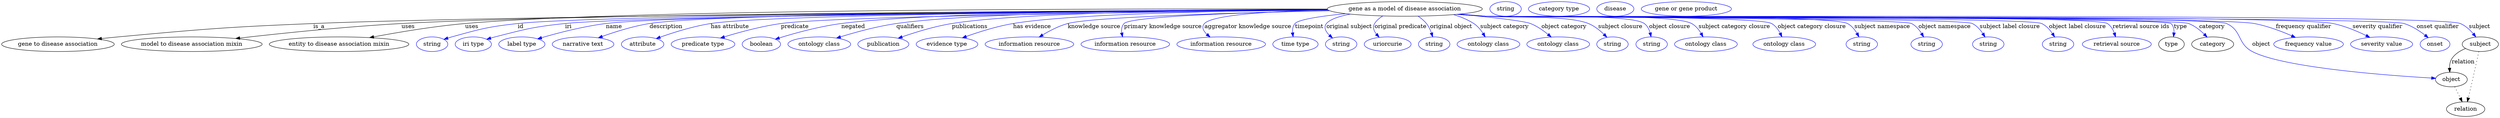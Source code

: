 digraph {
	graph [bb="0,0,6114,283"];
	node [label="\N"];
	"gene as a model of disease association"	[height=0.5,
		label="gene as a model of disease association",
		pos="3435.8,265",
		width=5.2718];
	"gene to disease association"	[height=0.5,
		pos="137.79,178",
		width=3.8274];
	"gene as a model of disease association" -> "gene to disease association"	[label=is_a,
		lp="777.79,221.5",
		pos="e,234.59,190.84 3247.2,262.9 2721.7,259.61 1248,248.84 763.79,229 550.57,220.27 497.28,215.6 284.79,196 271.84,194.81 258.27,193.42 \
244.83,191.96"];
	"model to disease association mixin"	[height=0.5,
		pos="465.79,178",
		width=4.7843];
	"gene as a model of disease association" -> "model to disease association mixin"	[label=uses,
		lp="995.29,221.5",
		pos="e,573.18,192.08 3246.4,263.34 2750,261.27 1419,253.54 978.79,229 842.82,221.42 687.22,205.18 583.38,193.26"];
	"entity to disease association mixin"	[height=0.5,
		pos="826.79,178",
		width=4.7482];
	"gene as a model of disease association" -> "entity to disease association mixin"	[label=uses,
		lp="1151.3,221.5",
		pos="e,901.4,194.24 3245.9,264.68 2771.3,265.79 1542.5,265 1134.8,229 1058.8,222.29 973.11,207.82 911.47,196.16"];
	id	[color=blue,
		height=0.5,
		label=string,
		pos="1053.8,178",
		width=1.0652];
	"gene as a model of disease association" -> id	[color=blue,
		label=id,
		lp="1270.8,221.5",
		pos="e,1082.8,190 3247.1,262.96 2755,259.95 1457.6,250.11 1263.8,229 1190.7,221.04 1172.6,215.65 1101.8,196 1098.7,195.14 1095.5,194.17 \
1092.3,193.16",
		style=solid];
	iri	[color=blue,
		height=0.5,
		label="iri type",
		pos="1154.8,178",
		width=1.2277];
	"gene as a model of disease association" -> iri	[color=blue,
		label=iri,
		lp="1387.8,221.5",
		pos="e,1187.7,190.23 3247.3,262.65 2774.4,258.99 1562.1,247.89 1379.8,229 1302.4,220.97 1283.2,215.26 1207.8,196 1204.4,195.14 1200.9,\
194.18 1197.4,193.17",
		style=solid];
	name	[color=blue,
		height=0.5,
		label="label type",
		pos="1273.8,178",
		width=1.5707];
	"gene as a model of disease association" -> name	[color=blue,
		label=name,
		lp="1498.8,221.5",
		pos="e,1312.6,191.27 3247.2,262.94 2790.7,260.03 1650.7,250.68 1478.8,229 1424.4,222.14 1363.5,206.21 1322.4,194.16",
		style=solid];
	description	[color=blue,
		height=0.5,
		label="narrative text",
		pos="1423.8,178",
		width=2.0943];
	"gene as a model of disease association" -> description	[color=blue,
		label=description,
		lp="1626.3,221.5",
		pos="e,1461,193.78 3246.6,263.42 2807.8,261.65 1746.2,254.74 1585.8,229 1546,222.62 1502.5,208.77 1470.6,197.26",
		style=solid];
	"has attribute"	[color=blue,
		height=0.5,
		label=attribute,
		pos="1568.8,178",
		width=1.4443];
	"gene as a model of disease association" -> "has attribute"	[color=blue,
		label="has attribute",
		lp="1782.8,221.5",
		pos="e,1602.1,191.88 3247.1,262.99 2835.4,260.36 1881.5,251.87 1735.8,229 1692.5,222.21 1644.8,207.12 1611.5,195.28",
		style=solid];
	predicate	[color=blue,
		height=0.5,
		label="predicate type",
		pos="1716.8,178",
		width=2.1665];
	"gene as a model of disease association" -> predicate	[color=blue,
		label=predicate,
		lp="1941.8,221.5",
		pos="e,1759.4,193.23 3248.2,262.15 2869.1,258.06 2037,247.13 1907.8,229 1860.1,222.31 1807.3,207.91 1769.3,196.27",
		style=solid];
	negated	[color=blue,
		height=0.5,
		label=boolean,
		pos="1859.8,178",
		width=1.2999];
	"gene as a model of disease association" -> negated	[color=blue,
		label=negated,
		lp="2083.8,221.5",
		pos="e,1893.8,190.44 3246.1,264.02 2923,263.25 2279.2,257.98 2054.8,229 2001.9,222.17 1942.7,205.69 1903.6,193.51",
		style=solid];
	qualifiers	[color=blue,
		height=0.5,
		label="ontology class",
		pos="2000.8,178",
		width=2.1304];
	"gene as a model of disease association" -> qualifiers	[color=blue,
		label=qualifiers,
		lp="2223.3,221.5",
		pos="e,2043,193.17 3246.2,264.01 2949.2,263.13 2387.7,257.57 2189.8,229 2142.6,222.19 2090.3,207.8 2052.7,196.2",
		style=solid];
	publications	[color=blue,
		height=0.5,
		label=publication,
		pos="2157.8,178",
		width=1.7332];
	"gene as a model of disease association" -> publications	[color=blue,
		label=publications,
		lp="2369.8,221.5",
		pos="e,2193.9,192.69 3246.2,263.91 2976.9,262.77 2497.2,256.73 2325.8,229 2283.4,222.14 2236.7,207.66 2203.3,196.04",
		style=solid];
	"has evidence"	[color=blue,
		height=0.5,
		label="evidence type",
		pos="2313.8,178",
		width=2.0943];
	"gene as a model of disease association" -> "has evidence"	[color=blue,
		label="has evidence",
		lp="2522.3,221.5",
		pos="e,2351.4,193.7 3247.2,262.99 3010.6,260.7 2618.8,253.24 2475.8,229 2436.2,222.29 2392.8,208.54 2360.9,197.15",
		style=solid];
	"knowledge source"	[color=blue,
		height=0.5,
		label="information resource",
		pos="2515.8,178",
		width=3.015];
	"gene as a model of disease association" -> "knowledge source"	[color=blue,
		label="knowledge source",
		lp="2674.3,221.5",
		pos="e,2539.7,195.57 3252,260.52 3027.4,255.59 2669.8,245.33 2609.8,229 2588.1,223.09 2565.7,211.49 2548.3,200.95",
		style=solid];
	"primary knowledge source"	[color=blue,
		height=0.5,
		label="information resource",
		pos="2750.8,178",
		width=3.015];
	"gene as a model of disease association" -> "primary knowledge source"	[color=blue,
		label="primary knowledge source",
		lp="2842.8,221.5",
		pos="e,2744.1,196.01 3250.8,260.82 3053,256.49 2765,247.11 2747.8,229 2742,222.91 2741,214.28 2742,205.91",
		style=solid];
	"aggregator knowledge source"	[color=blue,
		height=0.5,
		label="information resource",
		pos="2985.8,178",
		width=3.015];
	"gene as a model of disease association" -> "aggregator knowledge source"	[color=blue,
		label="aggregator knowledge source",
		lp="3051.3,221.5",
		pos="e,2958.5,195.65 3247.4,262.68 3118,259.75 2965.7,251.48 2944.8,229 2936.9,220.57 2942,210.87 2950.8,202.27",
		style=solid];
	timepoint	[color=blue,
		height=0.5,
		label="time type",
		pos="3167.8,178",
		width=1.5346];
	"gene as a model of disease association" -> timepoint	[color=blue,
		label=timepoint,
		lp="3201.8,221.5",
		pos="e,3162.1,196.29 3291.3,253.33 3232.4,247.48 3175.8,239.31 3166.8,229 3161.4,222.85 3160.1,214.46 3160.6,206.3",
		style=solid];
	"original subject"	[color=blue,
		height=0.5,
		label=string,
		pos="3279.8,178",
		width=1.0652];
	"gene as a model of disease association" -> "original subject"	[color=blue,
		label="original subject",
		lp="3299.8,221.5",
		pos="e,3258.7,193.19 3302.1,252.16 3275.3,247 3252.6,239.6 3243.8,229 3236.2,219.86 3242,209.22 3251,200.11",
		style=solid];
	"original predicate"	[color=blue,
		height=0.5,
		label=uriorcurie,
		pos="3393.8,178",
		width=1.5887];
	"gene as a model of disease association" -> "original predicate"	[color=blue,
		label="original predicate",
		lp="3425.3,221.5",
		pos="e,3373,195.19 3381.9,247.66 3373.9,242.9 3366.7,236.8 3361.8,229 3356.4,220.42 3359.8,211.04 3366.2,202.75",
		style=solid];
	"original object"	[color=blue,
		height=0.5,
		label=string,
		pos="3507.8,178",
		width=1.0652];
	"gene as a model of disease association" -> "original object"	[color=blue,
		label="original object",
		lp="3549.3,221.5",
		pos="e,3504.1,196.09 3468.1,247.25 3475.7,242.19 3483.1,236.06 3488.8,229 3494.2,222.27 3498.2,213.85 3501,205.85",
		style=solid];
	"subject category"	[color=blue,
		height=0.5,
		label="ontology class",
		pos="3640.8,178",
		width=2.1304];
	"gene as a model of disease association" -> "subject category"	[color=blue,
		label="subject category",
		lp="3680.3,221.5",
		pos="e,3632.8,195.96 3555.2,250.94 3572.7,245.79 3589.8,238.7 3604.8,229 3614.1,222.97 3621.7,213.65 3627.6,204.68",
		style=solid];
	"object category"	[color=blue,
		height=0.5,
		label="ontology class",
		pos="3811.8,178",
		width=2.1304];
	"gene as a model of disease association" -> "object category"	[color=blue,
		label="object category",
		lp="3826.3,221.5",
		pos="e,3794.6,195.64 3568.8,252.09 3644.3,244.76 3727.1,235.54 3743.8,229 3759.4,222.87 3774.7,212.22 3786.8,202.31",
		style=solid];
	"subject closure"	[color=blue,
		height=0.5,
		label=string,
		pos="3944.8,178",
		width=1.0652];
	"gene as a model of disease association" -> "subject closure"	[color=blue,
		label="subject closure",
		lp="3964.3,221.5",
		pos="e,3931.1,195.14 3570.1,252.27 3591.7,250.46 3613.9,248.64 3634.8,247 3690.5,242.62 3834,250.12 3885.8,229 3900.1,223.18 3913.4,212.53 \
3923.8,202.55",
		style=solid];
	"object closure"	[color=blue,
		height=0.5,
		label=string,
		pos="4040.8,178",
		width=1.0652];
	"gene as a model of disease association" -> "object closure"	[color=blue,
		label="object closure",
		lp="4084.8,221.5",
		pos="e,4039.4,196.26 3567.4,252.03 3589.9,250.19 3613,248.44 3634.8,247 3677.9,244.16 3988.1,254.63 4022.8,229 4030.2,223.57 4034.5,214.84 \
4037.1,206.18",
		style=solid];
	"subject category closure"	[color=blue,
		height=0.5,
		label="ontology class",
		pos="4173.8,178",
		width=2.1304];
	"gene as a model of disease association" -> "subject category closure"	[color=blue,
		label="subject category closure",
		lp="4243.3,221.5",
		pos="e,4166.8,196.13 3566.3,251.92 3589.1,250.07 3612.6,248.34 3634.8,247 3690.7,243.61 4089.6,255.76 4138.8,229 4148.6,223.69 4156.2,\
214.32 4161.8,205.12",
		style=solid];
	"object category closure"	[color=blue,
		height=0.5,
		label="ontology class",
		pos="4365.8,178",
		width=2.1304];
	"gene as a model of disease association" -> "object category closure"	[color=blue,
		label="object category closure",
		lp="4433.3,221.5",
		pos="e,4360.1,196.11 3565.2,251.82 3588.4,249.96 3612.3,248.25 3634.8,247 3673.6,244.84 4301,248.35 4334.8,229 4344,223.72 4350.8,214.49 \
4355.7,205.38",
		style=solid];
	"subject namespace"	[color=blue,
		height=0.5,
		label=string,
		pos="4555.8,178",
		width=1.0652];
	"gene as a model of disease association" -> "subject namespace"	[color=blue,
		label="subject namespace",
		lp="4605.8,221.5",
		pos="e,4548.8,196.19 3564.7,251.76 3588,249.9 3612.1,248.2 3634.8,247 3684,244.4 4477.4,252.18 4520.8,229 4530.6,223.76 4538.3,214.41 \
4543.9,205.2",
		style=solid];
	"object namespace"	[color=blue,
		height=0.5,
		label=string,
		pos="4714.8,178",
		width=1.0652];
	"gene as a model of disease association" -> "object namespace"	[color=blue,
		label="object namespace",
		lp="4758.8,221.5",
		pos="e,4707.4,195.74 3564.4,251.72 3587.8,249.86 3612,248.17 3634.8,247 3663.7,245.52 4652,242.26 4677.8,229 4688.1,223.68 4696.3,214 \
4702.3,204.56",
		style=solid];
	"subject label closure"	[color=blue,
		height=0.5,
		label=string,
		pos="4865.8,178",
		width=1.0652];
	"gene as a model of disease association" -> "subject label closure"	[color=blue,
		label="subject label closure",
		lp="4918.8,221.5",
		pos="e,4857.8,195.77 3564.2,251.7 3587.6,249.83 3611.9,248.15 3634.8,247 3667.9,245.34 4797.1,243.75 4826.8,229 4837.5,223.67 4846.2,\
213.85 4852.6,204.31",
		style=solid];
	"object label closure"	[color=blue,
		height=0.5,
		label=string,
		pos="5036.8,178",
		width=1.0652];
	"gene as a model of disease association" -> "object label closure"	[color=blue,
		label="object label closure",
		lp="5084.3,221.5",
		pos="e,5028.5,195.79 3563.9,251.69 3587.4,249.81 3611.8,248.13 3634.8,247 3672.6,245.14 4962.8,245.62 4996.8,229 5007.6,223.69 5016.5,\
213.88 5023.1,204.34",
		style=solid];
	"retrieval source ids"	[color=blue,
		height=0.5,
		label="retrieval source",
		pos="5180.8,178",
		width=2.347];
	"gene as a model of disease association" -> "retrieval source ids"	[color=blue,
		label="retrieval source ids",
		lp="5240.3,221.5",
		pos="e,5177.8,196.01 3563.6,251.68 3587.3,249.8 3611.8,248.12 3634.8,247 3677,244.95 5122.3,252.04 5157.8,229 5165.9,223.71 5171.2,214.73 \
5174.7,205.83",
		style=solid];
	type	[height=0.5,
		pos="5314.8,178",
		width=0.86659];
	"gene as a model of disease association" -> type	[color=blue,
		label=type,
		lp="5336.8,221.5",
		pos="e,5319.9,196.18 3563.6,251.66 3587.3,249.78 3611.8,248.11 3634.8,247 3658.1,245.88 5297.2,245.41 5313.8,229 5319.8,223.09 5321.4,\
214.51 5321,206.13",
		style=solid];
	category	[height=0.5,
		pos="5415.8,178",
		width=1.4263];
	"gene as a model of disease association" -> category	[color=blue,
		label=category,
		lp="5414.3,221.5",
		pos="e,5402.2,195.46 3563.6,251.66 3587.3,249.78 3611.8,248.1 3634.8,247 3682.6,244.71 5312,245.71 5356.8,229 5371.4,223.57 5384.8,212.81 \
5395.2,202.66",
		style=solid];
	object	[height=0.5,
		pos="5998.8,91",
		width=1.0832];
	"gene as a model of disease association" -> object	[color=blue,
		label=object,
		lp="5533.8,178",
		pos="e,5960.3,93.981 3563.4,251.67 3587.1,249.78 3611.7,248.1 3634.8,247 3685.1,244.6 5403.8,249.76 5449.8,229 5487.4,212.03 5475.4,179.36 \
5511.8,160 5587.2,119.9 5842.2,100.94 5950,94.576",
		style=solid];
	"frequency qualifier"	[color=blue,
		height=0.5,
		label="frequency value",
		pos="5649.8,178",
		width=2.3651];
	"gene as a model of disease association" -> "frequency qualifier"	[color=blue,
		label="frequency qualifier",
		lp="5637.8,221.5",
		pos="e,5617.6,194.73 3563.4,251.66 3587.1,249.78 3611.7,248.1 3634.8,247 3739.2,242.05 5414,248.19 5516.8,229 5548.5,223.08 5582.5,210.16 \
5608.2,198.93",
		style=solid];
	"severity qualifier"	[color=blue,
		height=0.5,
		label="severity value",
		pos="5828.8,178",
		width=2.1123];
	"gene as a model of disease association" -> "severity qualifier"	[color=blue,
		label="severity qualifier",
		lp="5818.8,221.5",
		pos="e,5800,194.86 3563.4,251.65 3587.1,249.76 3611.7,248.09 3634.8,247 3749.9,241.59 5596.9,252.27 5709.8,229 5738.1,223.16 5768.2,210.48 \
5791,199.35",
		style=solid];
	"onset qualifier"	[color=blue,
		height=0.5,
		label=onset,
		pos="5958.8,178",
		width=1.011];
	"gene as a model of disease association" -> "onset qualifier"	[color=blue,
		label="onset qualifier",
		lp="5966.3,221.5",
		pos="e,5942.4,194.07 3563.3,251.63 3587.1,249.75 3611.7,248.08 3634.8,247 3697.2,244.09 5824.1,247.34 5883.8,229 5902.4,223.29 5920.6,\
211.35 5934.4,200.57",
		style=solid];
	subject	[height=0.5,
		pos="6069.8,178",
		width=1.2277];
	"gene as a model of disease association" -> subject	[color=blue,
		label=subject,
		lp="6068.8,221.5",
		pos="e,6059,195.89 3563.1,251.65 3586.9,249.75 3611.6,248.08 3634.8,247 3701,243.93 5960.9,255.23 6021.8,229 6034,223.72 6044.7,213.63 \
6052.8,203.88",
		style=solid];
	association_type	[color=blue,
		height=0.5,
		label=string,
		pos="3681.8,265",
		width=1.0652];
	association_category	[color=blue,
		height=0.5,
		label="category type",
		pos="3812.8,265",
		width=2.0762];
	relation	[height=0.5,
		pos="6033.8,18",
		width=1.2999];
	object -> relation	[pos="e,6025.3,36.198 6007.1,73.174 6011.2,64.896 6016.2,54.723 6020.8,45.438",
		style=dotted];
	"gene to disease association_object"	[color=blue,
		height=0.5,
		label=disease,
		pos="3950.8,265",
		width=1.2638];
	subject -> object	[label=relation,
		lp="6027.8,134.5",
		pos="e,5995,109.01 6033.4,167.42 6020.6,162.12 6007.4,154.06 5999.8,142 5995.5,135.26 5994.2,126.93 5994.2,119.01"];
	subject -> relation	[pos="e,6038,36.005 6066.1,160.05 6061.7,139.44 6053.9,103.63 6046.8,73 6044.8,64.183 6042.5,54.574 6040.4,45.938",
		style=dotted];
	"gene as a model of disease association_subject"	[color=blue,
		height=0.5,
		label="gene or gene product",
		pos="4124.8,265",
		width=3.0692];
}
